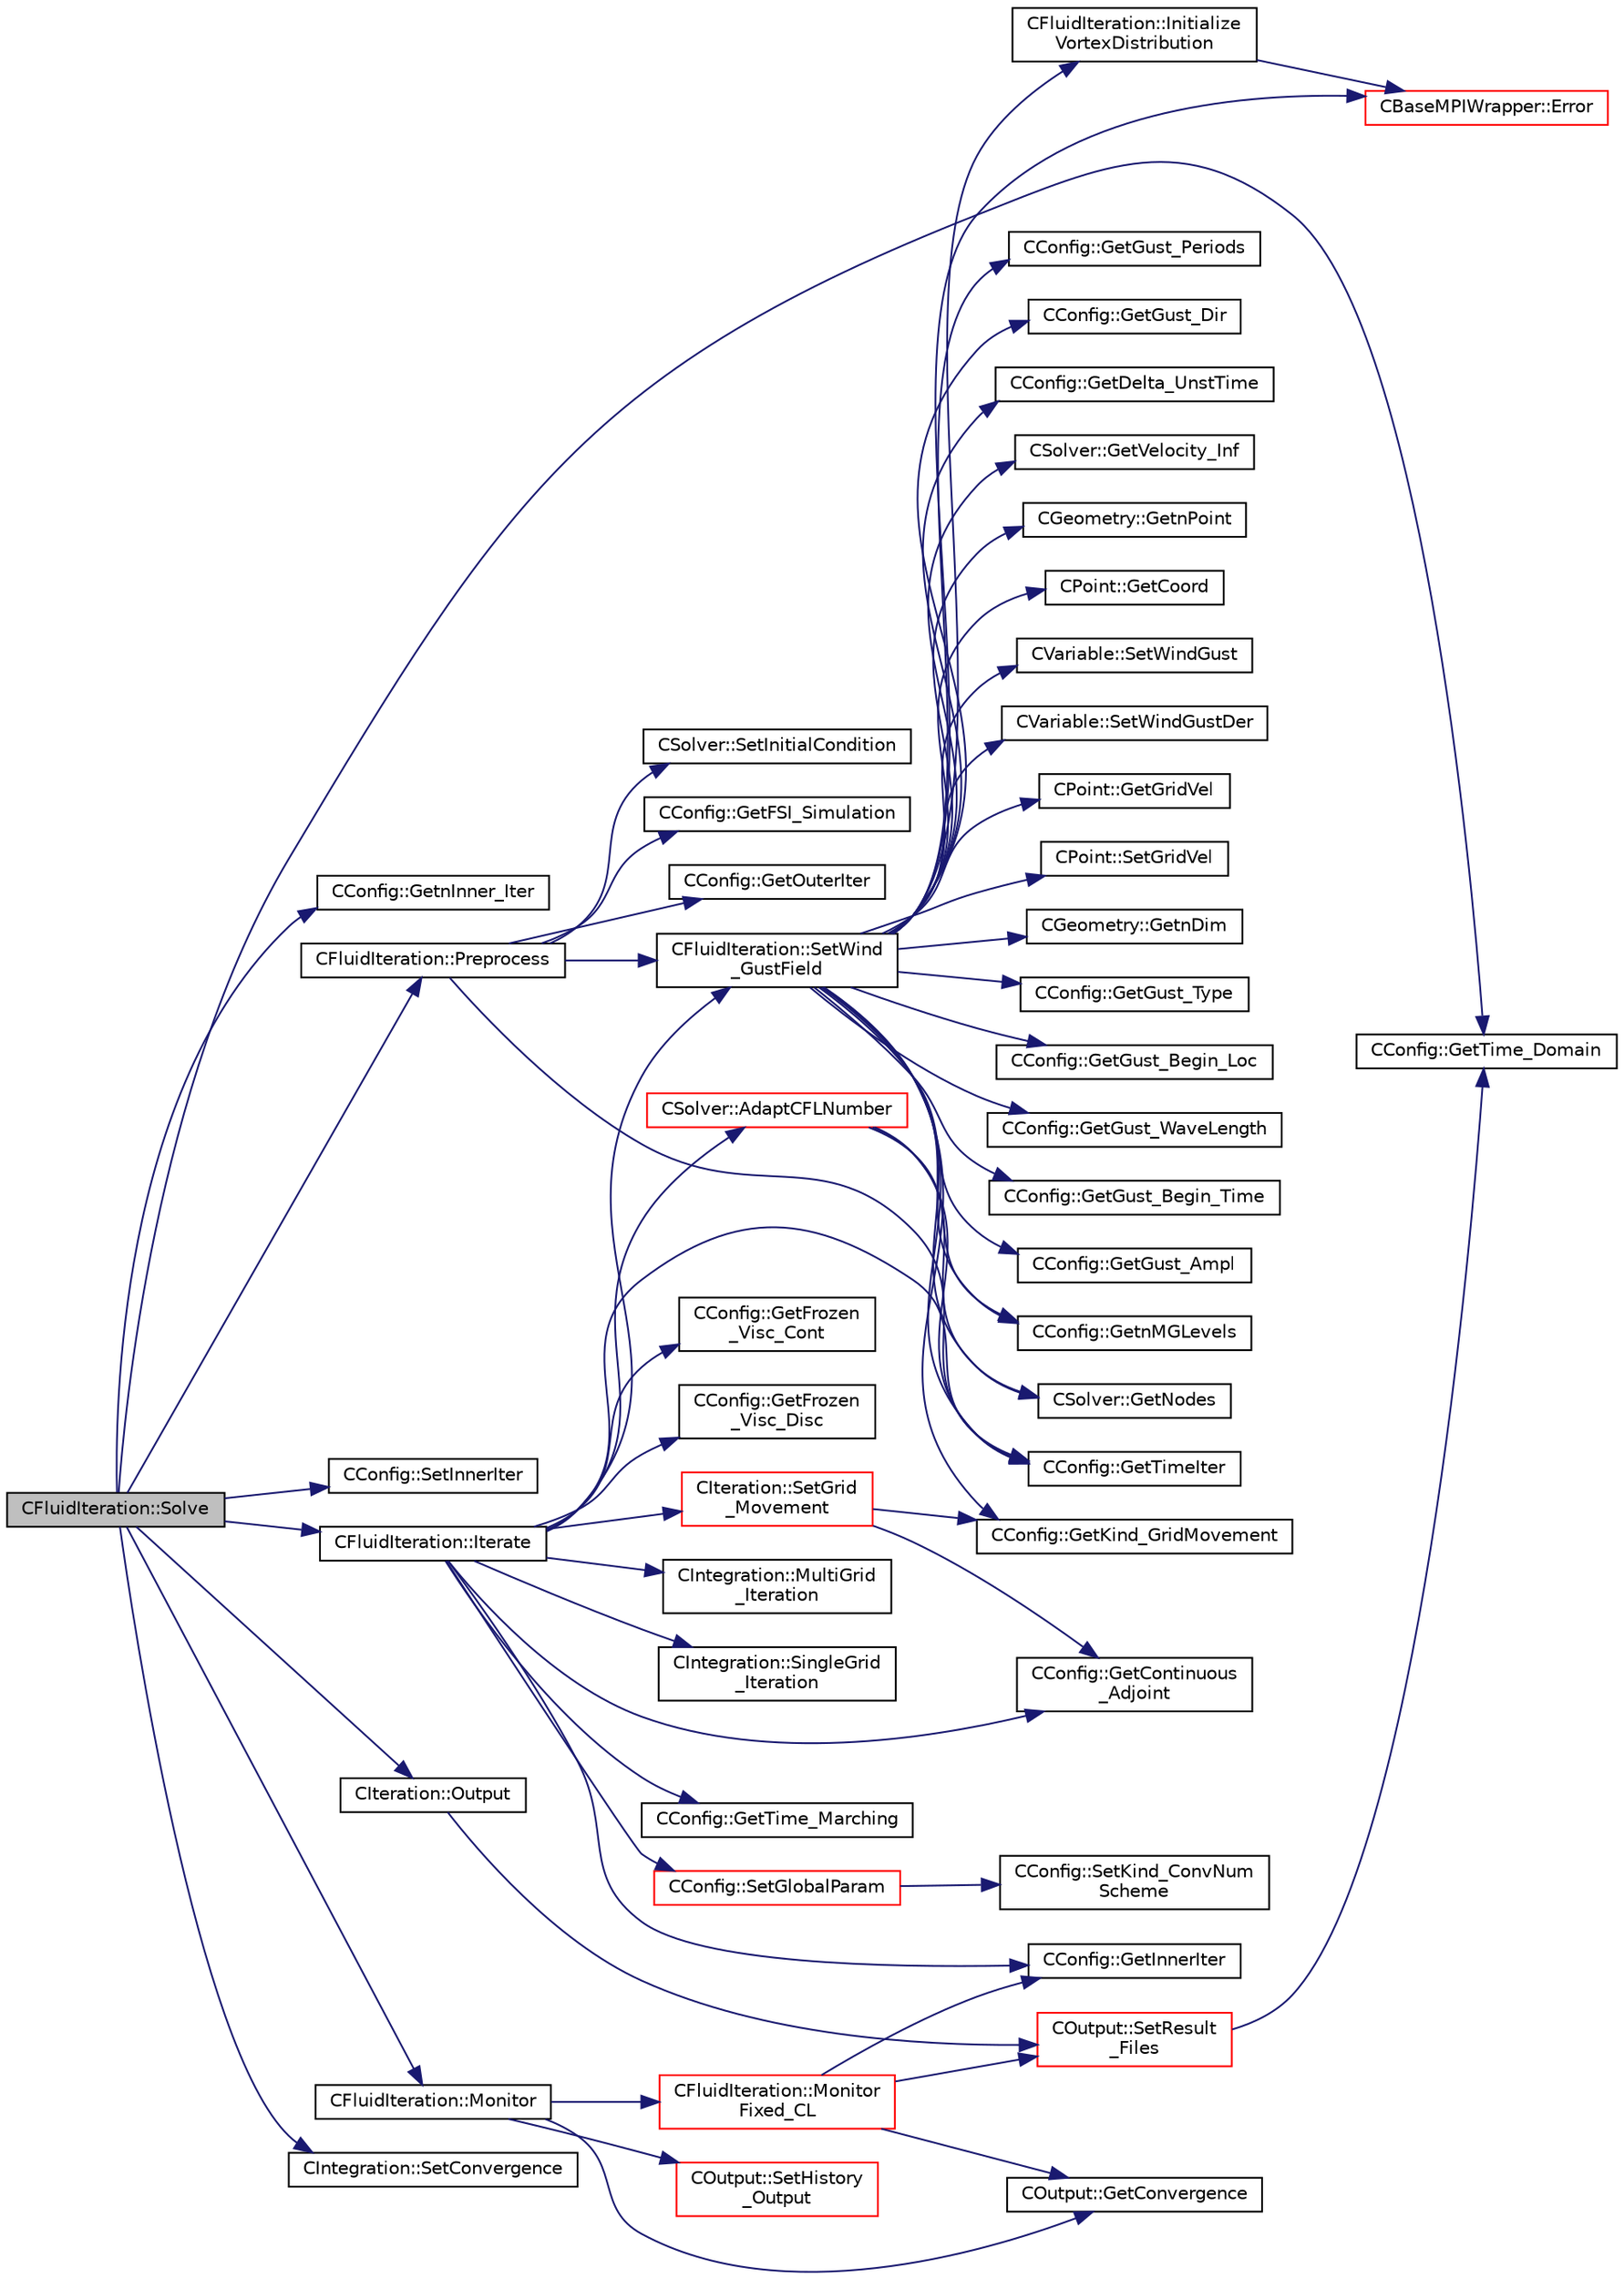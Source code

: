 digraph "CFluidIteration::Solve"
{
  edge [fontname="Helvetica",fontsize="10",labelfontname="Helvetica",labelfontsize="10"];
  node [fontname="Helvetica",fontsize="10",shape=record];
  rankdir="LR";
  Node479 [label="CFluidIteration::Solve",height=0.2,width=0.4,color="black", fillcolor="grey75", style="filled", fontcolor="black"];
  Node479 -> Node480 [color="midnightblue",fontsize="10",style="solid",fontname="Helvetica"];
  Node480 [label="CConfig::GetTime_Domain",height=0.2,width=0.4,color="black", fillcolor="white", style="filled",URL="$class_c_config.html#a6a11350b3c8d7577318be43cda6f7292",tooltip="Check if the multizone problem is solved for time domain. "];
  Node479 -> Node481 [color="midnightblue",fontsize="10",style="solid",fontname="Helvetica"];
  Node481 [label="CConfig::GetnInner_Iter",height=0.2,width=0.4,color="black", fillcolor="white", style="filled",URL="$class_c_config.html#a448aa905877c21aae95be81e73fbb27c",tooltip="Get the number of inner iterations. "];
  Node479 -> Node482 [color="midnightblue",fontsize="10",style="solid",fontname="Helvetica"];
  Node482 [label="CFluidIteration::Preprocess",height=0.2,width=0.4,color="black", fillcolor="white", style="filled",URL="$class_c_fluid_iteration.html#a9fe831e72f07c42d9c04d20ecd87a1e1",tooltip="Preprocessing to prepare for an iteration of the physics. "];
  Node482 -> Node483 [color="midnightblue",fontsize="10",style="solid",fontname="Helvetica"];
  Node483 [label="CConfig::GetTimeIter",height=0.2,width=0.4,color="black", fillcolor="white", style="filled",URL="$class_c_config.html#aa659f28a1d71b0924944a9fb248e3d6e",tooltip="Get the current time iteration number. "];
  Node482 -> Node484 [color="midnightblue",fontsize="10",style="solid",fontname="Helvetica"];
  Node484 [label="CConfig::GetFSI_Simulation",height=0.2,width=0.4,color="black", fillcolor="white", style="filled",URL="$class_c_config.html#a9776c63953c047138e0f81d5b51cd895",tooltip="Check if the simulation we are running is a FSI simulation. "];
  Node482 -> Node485 [color="midnightblue",fontsize="10",style="solid",fontname="Helvetica"];
  Node485 [label="CConfig::GetOuterIter",height=0.2,width=0.4,color="black", fillcolor="white", style="filled",URL="$class_c_config.html#a6e3d471764f8d56e1662bc3f14f70a70",tooltip="Get the current FSI iteration number. "];
  Node482 -> Node486 [color="midnightblue",fontsize="10",style="solid",fontname="Helvetica"];
  Node486 [label="CSolver::SetInitialCondition",height=0.2,width=0.4,color="black", fillcolor="white", style="filled",URL="$class_c_solver.html#aa201cf141d64d08db13eb6a75beb78b5",tooltip="A virtual member. "];
  Node482 -> Node487 [color="midnightblue",fontsize="10",style="solid",fontname="Helvetica"];
  Node487 [label="CFluidIteration::SetWind\l_GustField",height=0.2,width=0.4,color="black", fillcolor="white", style="filled",URL="$class_c_fluid_iteration.html#a5d649a21860ed9cefd56a18e3fc4557a",tooltip="Imposes a gust via the grid velocities. "];
  Node487 -> Node488 [color="midnightblue",fontsize="10",style="solid",fontname="Helvetica"];
  Node488 [label="CGeometry::GetnDim",height=0.2,width=0.4,color="black", fillcolor="white", style="filled",URL="$class_c_geometry.html#a2af01006c0c4f74ba089582f1a3587fe",tooltip="Get number of coordinates. "];
  Node487 -> Node489 [color="midnightblue",fontsize="10",style="solid",fontname="Helvetica"];
  Node489 [label="CConfig::GetGust_Type",height=0.2,width=0.4,color="black", fillcolor="white", style="filled",URL="$class_c_config.html#a3ff23d4b5d25b0f266913c446774c69b",tooltip="Get the type of gust to simulate. "];
  Node487 -> Node490 [color="midnightblue",fontsize="10",style="solid",fontname="Helvetica"];
  Node490 [label="CConfig::GetGust_Begin_Loc",height=0.2,width=0.4,color="black", fillcolor="white", style="filled",URL="$class_c_config.html#a04f96ff15a216e7c10acdb3489854871",tooltip="Value of the location ath which the gust begins. "];
  Node487 -> Node491 [color="midnightblue",fontsize="10",style="solid",fontname="Helvetica"];
  Node491 [label="CConfig::GetGust_WaveLength",height=0.2,width=0.4,color="black", fillcolor="white", style="filled",URL="$class_c_config.html#ae82381f9882789b1b653e618d4e345b5",tooltip="Value of the gust wavelength. "];
  Node487 -> Node492 [color="midnightblue",fontsize="10",style="solid",fontname="Helvetica"];
  Node492 [label="CConfig::GetGust_Begin_Time",height=0.2,width=0.4,color="black", fillcolor="white", style="filled",URL="$class_c_config.html#a6c12e88a0bf59667ee0927ae2212715a",tooltip="Value of the time at which to begin the gust. "];
  Node487 -> Node493 [color="midnightblue",fontsize="10",style="solid",fontname="Helvetica"];
  Node493 [label="CConfig::GetGust_Ampl",height=0.2,width=0.4,color="black", fillcolor="white", style="filled",URL="$class_c_config.html#a3d026e8ee69591368d8ee88b0d7375a6",tooltip="Value of the gust amplitude. "];
  Node487 -> Node494 [color="midnightblue",fontsize="10",style="solid",fontname="Helvetica"];
  Node494 [label="CConfig::GetGust_Periods",height=0.2,width=0.4,color="black", fillcolor="white", style="filled",URL="$class_c_config.html#a26abb56136da1924c49915f7d5bc32ba",tooltip="Value of the number of gust periods. "];
  Node487 -> Node495 [color="midnightblue",fontsize="10",style="solid",fontname="Helvetica"];
  Node495 [label="CConfig::GetGust_Dir",height=0.2,width=0.4,color="black", fillcolor="white", style="filled",URL="$class_c_config.html#ad0739035a91fbc2836b6d51967f9f5af",tooltip="Get the gust direction. "];
  Node487 -> Node496 [color="midnightblue",fontsize="10",style="solid",fontname="Helvetica"];
  Node496 [label="CConfig::GetKind_GridMovement",height=0.2,width=0.4,color="black", fillcolor="white", style="filled",URL="$class_c_config.html#ab598508566cb08cb9929934d433ce400",tooltip="Get the type of dynamic mesh motion. Each zone gets a config file. "];
  Node487 -> Node497 [color="midnightblue",fontsize="10",style="solid",fontname="Helvetica"];
  Node497 [label="CConfig::GetnMGLevels",height=0.2,width=0.4,color="black", fillcolor="white", style="filled",URL="$class_c_config.html#aea7f78497a5cd863bd065391232329fd",tooltip="Get the number of multigrid levels. "];
  Node487 -> Node498 [color="midnightblue",fontsize="10",style="solid",fontname="Helvetica"];
  Node498 [label="CConfig::GetDelta_UnstTime",height=0.2,width=0.4,color="black", fillcolor="white", style="filled",URL="$class_c_config.html#aa9a5ddd6d3f6f56bc21f8a2ec3e7d220",tooltip="If we are prforming an unsteady simulation, there is only one value of the time step for the complete..."];
  Node487 -> Node483 [color="midnightblue",fontsize="10",style="solid",fontname="Helvetica"];
  Node487 -> Node499 [color="midnightblue",fontsize="10",style="solid",fontname="Helvetica"];
  Node499 [label="CSolver::GetVelocity_Inf",height=0.2,width=0.4,color="black", fillcolor="white", style="filled",URL="$class_c_solver.html#a0285d219c0390bb90029527bb2e0d908",tooltip="A virtual member. "];
  Node487 -> Node500 [color="midnightblue",fontsize="10",style="solid",fontname="Helvetica"];
  Node500 [label="CFluidIteration::Initialize\lVortexDistribution",height=0.2,width=0.4,color="black", fillcolor="white", style="filled",URL="$class_c_fluid_iteration.html#a8bd39263487ca8dde26020df4486a188",tooltip="Reads and initializes the vortex positions, strengths and gradient. "];
  Node500 -> Node501 [color="midnightblue",fontsize="10",style="solid",fontname="Helvetica"];
  Node501 [label="CBaseMPIWrapper::Error",height=0.2,width=0.4,color="red", fillcolor="white", style="filled",URL="$class_c_base_m_p_i_wrapper.html#a04457c47629bda56704e6a8804833eeb"];
  Node487 -> Node501 [color="midnightblue",fontsize="10",style="solid",fontname="Helvetica"];
  Node487 -> Node503 [color="midnightblue",fontsize="10",style="solid",fontname="Helvetica"];
  Node503 [label="CGeometry::GetnPoint",height=0.2,width=0.4,color="black", fillcolor="white", style="filled",URL="$class_c_geometry.html#aa68b666b38f4d2c7021736ae86940f44",tooltip="Get number of points. "];
  Node487 -> Node504 [color="midnightblue",fontsize="10",style="solid",fontname="Helvetica"];
  Node504 [label="CPoint::GetCoord",height=0.2,width=0.4,color="black", fillcolor="white", style="filled",URL="$class_c_point.html#a95fe081d22e96e190cb3edcbf0d6525f",tooltip="Get the coordinates dor the control volume. "];
  Node487 -> Node505 [color="midnightblue",fontsize="10",style="solid",fontname="Helvetica"];
  Node505 [label="CSolver::GetNodes",height=0.2,width=0.4,color="black", fillcolor="white", style="filled",URL="$class_c_solver.html#af3198e52a2ea377bb765647b5e697197",tooltip="Allow outside access to the nodes of the solver, containing conservatives, primitives, etc. "];
  Node487 -> Node506 [color="midnightblue",fontsize="10",style="solid",fontname="Helvetica"];
  Node506 [label="CVariable::SetWindGust",height=0.2,width=0.4,color="black", fillcolor="white", style="filled",URL="$class_c_variable.html#ab7a8cd94c50d9ce4f1e3568940998f24",tooltip="Set the value of the wind gust. "];
  Node487 -> Node507 [color="midnightblue",fontsize="10",style="solid",fontname="Helvetica"];
  Node507 [label="CVariable::SetWindGustDer",height=0.2,width=0.4,color="black", fillcolor="white", style="filled",URL="$class_c_variable.html#ae15969f50723674b5798665cefe6e4e8",tooltip="Set the value of the derivatives of the wind gust. "];
  Node487 -> Node508 [color="midnightblue",fontsize="10",style="solid",fontname="Helvetica"];
  Node508 [label="CPoint::GetGridVel",height=0.2,width=0.4,color="black", fillcolor="white", style="filled",URL="$class_c_point.html#a62ec636f4a05ac578b582a053e8553f9",tooltip="Get the value of the grid velocity at the point. "];
  Node487 -> Node509 [color="midnightblue",fontsize="10",style="solid",fontname="Helvetica"];
  Node509 [label="CPoint::SetGridVel",height=0.2,width=0.4,color="black", fillcolor="white", style="filled",URL="$class_c_point.html#a01131de373dba211a7093ecc44238e1e",tooltip="Set the value of the grid velocity at the point. "];
  Node479 -> Node510 [color="midnightblue",fontsize="10",style="solid",fontname="Helvetica"];
  Node510 [label="CConfig::SetInnerIter",height=0.2,width=0.4,color="black", fillcolor="white", style="filled",URL="$class_c_config.html#af57608dd44a9211af952763a67cbb2dc",tooltip="Set the current FSI iteration number. "];
  Node479 -> Node511 [color="midnightblue",fontsize="10",style="solid",fontname="Helvetica"];
  Node511 [label="CFluidIteration::Iterate",height=0.2,width=0.4,color="black", fillcolor="white", style="filled",URL="$class_c_fluid_iteration.html#ab1379b4cba3d8c893395123fb6030986",tooltip="Perform a single iteration of the fluid system. "];
  Node511 -> Node512 [color="midnightblue",fontsize="10",style="solid",fontname="Helvetica"];
  Node512 [label="CConfig::GetTime_Marching",height=0.2,width=0.4,color="black", fillcolor="white", style="filled",URL="$class_c_config.html#a864d499ce740184803607801c47abda7",tooltip="Provides information about the time integration, and change the write in the output files information..."];
  Node511 -> Node513 [color="midnightblue",fontsize="10",style="solid",fontname="Helvetica"];
  Node513 [label="CConfig::GetContinuous\l_Adjoint",height=0.2,width=0.4,color="black", fillcolor="white", style="filled",URL="$class_c_config.html#a2917fd8eeb6a8bf275a3fc351aac2a5e",tooltip="Determines if problem is adjoint. "];
  Node511 -> Node514 [color="midnightblue",fontsize="10",style="solid",fontname="Helvetica"];
  Node514 [label="CConfig::GetFrozen\l_Visc_Cont",height=0.2,width=0.4,color="black", fillcolor="white", style="filled",URL="$class_c_config.html#aec67dda6436453412e8647ee6879108b",tooltip="Provides information about the way in which the turbulence will be treated by the cont..."];
  Node511 -> Node515 [color="midnightblue",fontsize="10",style="solid",fontname="Helvetica"];
  Node515 [label="CConfig::GetFrozen\l_Visc_Disc",height=0.2,width=0.4,color="black", fillcolor="white", style="filled",URL="$class_c_config.html#adb146862f57545364350419287581bbc",tooltip="Provides information about the way in which the turbulence will be treated by the disc..."];
  Node511 -> Node483 [color="midnightblue",fontsize="10",style="solid",fontname="Helvetica"];
  Node511 -> Node516 [color="midnightblue",fontsize="10",style="solid",fontname="Helvetica"];
  Node516 [label="CConfig::GetInnerIter",height=0.2,width=0.4,color="black", fillcolor="white", style="filled",URL="$class_c_config.html#afb04e3794a1a3cef3c5897f31f2efd2d",tooltip="Get the current FSI iteration number. "];
  Node511 -> Node517 [color="midnightblue",fontsize="10",style="solid",fontname="Helvetica"];
  Node517 [label="CConfig::SetGlobalParam",height=0.2,width=0.4,color="red", fillcolor="white", style="filled",URL="$class_c_config.html#ac29cab2054fa1a6306790bf06df807e2",tooltip="Set the global parameters of each simulation for each runtime system. "];
  Node517 -> Node518 [color="midnightblue",fontsize="10",style="solid",fontname="Helvetica"];
  Node518 [label="CConfig::SetKind_ConvNum\lScheme",height=0.2,width=0.4,color="black", fillcolor="white", style="filled",URL="$class_c_config.html#a00fe3327e64dc4702368b049cd2f3f7a",tooltip="Set the parameters of the convective numerical scheme. "];
  Node511 -> Node520 [color="midnightblue",fontsize="10",style="solid",fontname="Helvetica"];
  Node520 [label="CIntegration::MultiGrid\l_Iteration",height=0.2,width=0.4,color="black", fillcolor="white", style="filled",URL="$class_c_integration.html#a8ae5d0c9d169ad2d31ed9e538cf2af89",tooltip="A virtual member. "];
  Node511 -> Node521 [color="midnightblue",fontsize="10",style="solid",fontname="Helvetica"];
  Node521 [label="CIntegration::SingleGrid\l_Iteration",height=0.2,width=0.4,color="black", fillcolor="white", style="filled",URL="$class_c_integration.html#a0633b34634608aa4fd2bde1579dffec9",tooltip="A virtual member. "];
  Node511 -> Node522 [color="midnightblue",fontsize="10",style="solid",fontname="Helvetica"];
  Node522 [label="CSolver::AdaptCFLNumber",height=0.2,width=0.4,color="red", fillcolor="white", style="filled",URL="$class_c_solver.html#a7db35f21bf505e35cce4bcdf38af3b2a",tooltip="Adapt the CFL number based on the local under-relaxation parameters computed for each nonlinear itera..."];
  Node522 -> Node497 [color="midnightblue",fontsize="10",style="solid",fontname="Helvetica"];
  Node522 -> Node483 [color="midnightblue",fontsize="10",style="solid",fontname="Helvetica"];
  Node522 -> Node505 [color="midnightblue",fontsize="10",style="solid",fontname="Helvetica"];
  Node511 -> Node535 [color="midnightblue",fontsize="10",style="solid",fontname="Helvetica"];
  Node535 [label="CIteration::SetGrid\l_Movement",height=0.2,width=0.4,color="red", fillcolor="white", style="filled",URL="$class_c_iteration.html#a7b36785762f6b0c214569b185b858b6c",tooltip="Updates the positions and grid velocities for dynamic meshes between physical time steps..."];
  Node535 -> Node496 [color="midnightblue",fontsize="10",style="solid",fontname="Helvetica"];
  Node535 -> Node513 [color="midnightblue",fontsize="10",style="solid",fontname="Helvetica"];
  Node511 -> Node487 [color="midnightblue",fontsize="10",style="solid",fontname="Helvetica"];
  Node479 -> Node715 [color="midnightblue",fontsize="10",style="solid",fontname="Helvetica"];
  Node715 [label="CFluidIteration::Monitor",height=0.2,width=0.4,color="black", fillcolor="white", style="filled",URL="$class_c_fluid_iteration.html#a563192d869a4e82151c0bf6781b4890d",tooltip="Monitors the convergence and other metrics for the fluid system. "];
  Node715 -> Node716 [color="midnightblue",fontsize="10",style="solid",fontname="Helvetica"];
  Node716 [label="COutput::SetHistory\l_Output",height=0.2,width=0.4,color="red", fillcolor="white", style="filled",URL="$class_c_output.html#acf84143df1a158647605c980ecae2d7c",tooltip="Collects history data from the solvers, monitors the convergence and writes to screen and history fil..."];
  Node715 -> Node751 [color="midnightblue",fontsize="10",style="solid",fontname="Helvetica"];
  Node751 [label="COutput::GetConvergence",height=0.2,width=0.4,color="black", fillcolor="white", style="filled",URL="$class_c_output.html#a64ad9a7510dd45325d694f184ec5f6db",tooltip="Get convergence of the problem. "];
  Node715 -> Node752 [color="midnightblue",fontsize="10",style="solid",fontname="Helvetica"];
  Node752 [label="CFluidIteration::Monitor\lFixed_CL",height=0.2,width=0.4,color="red", fillcolor="white", style="filled",URL="$class_c_fluid_iteration.html#a21538ff2df862f29e659135452d901a1",tooltip="Fixed CL monitoring function. "];
  Node752 -> Node751 [color="midnightblue",fontsize="10",style="solid",fontname="Helvetica"];
  Node752 -> Node516 [color="midnightblue",fontsize="10",style="solid",fontname="Helvetica"];
  Node752 -> Node761 [color="midnightblue",fontsize="10",style="solid",fontname="Helvetica"];
  Node761 [label="COutput::SetResult\l_Files",height=0.2,width=0.4,color="red", fillcolor="white", style="filled",URL="$class_c_output.html#a8cae0e94e8769f55d5865df600acbc2f",tooltip="Loop through all requested output files and write the volume output data. "];
  Node761 -> Node480 [color="midnightblue",fontsize="10",style="solid",fontname="Helvetica"];
  Node479 -> Node789 [color="midnightblue",fontsize="10",style="solid",fontname="Helvetica"];
  Node789 [label="CIteration::Output",height=0.2,width=0.4,color="black", fillcolor="white", style="filled",URL="$class_c_iteration.html#a81703988a52c42fd644506cd2009c8e1",tooltip="A virtual member. "];
  Node789 -> Node761 [color="midnightblue",fontsize="10",style="solid",fontname="Helvetica"];
  Node479 -> Node790 [color="midnightblue",fontsize="10",style="solid",fontname="Helvetica"];
  Node790 [label="CIntegration::SetConvergence",height=0.2,width=0.4,color="black", fillcolor="white", style="filled",URL="$class_c_integration.html#a5f5e3b9ec398e7d4aef31982f90bfc67",tooltip="Set the indicator of the convergence. "];
}
